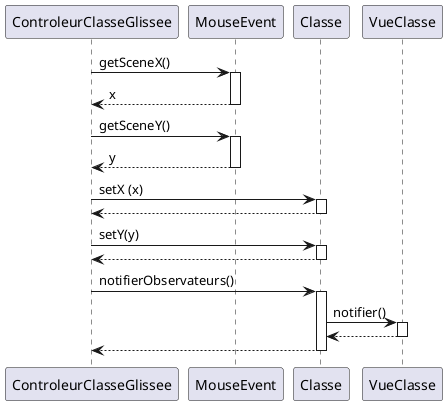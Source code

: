 @startuml
'https://plantuml.com/sequence-diagram



ControleurClasseGlissee -> MouseEvent : getSceneX()
activate MouseEvent
ControleurClasseGlissee <-- MouseEvent : x
deactivate MouseEvent

ControleurClasseGlissee -> MouseEvent : getSceneY()
activate MouseEvent
ControleurClasseGlissee <-- MouseEvent : y
deactivate MouseEvent

ControleurClasseGlissee -> Classe : setX (x)
activate Classe
ControleurClasseGlissee <-- Classe
deactivate Classe

ControleurClasseGlissee -> Classe : setY(y)
activate Classe
ControleurClasseGlissee <-- Classe
deactivate Classe

ControleurClasseGlissee -> Classe : notifierObservateurs()
activate Classe

Classe -> VueClasse : notifier()
activate VueClasse
Classe <-- VueClasse
deactivate VueClasse

ControleurClasseGlissee <-- Classe
deactivate Classe
@enduml
